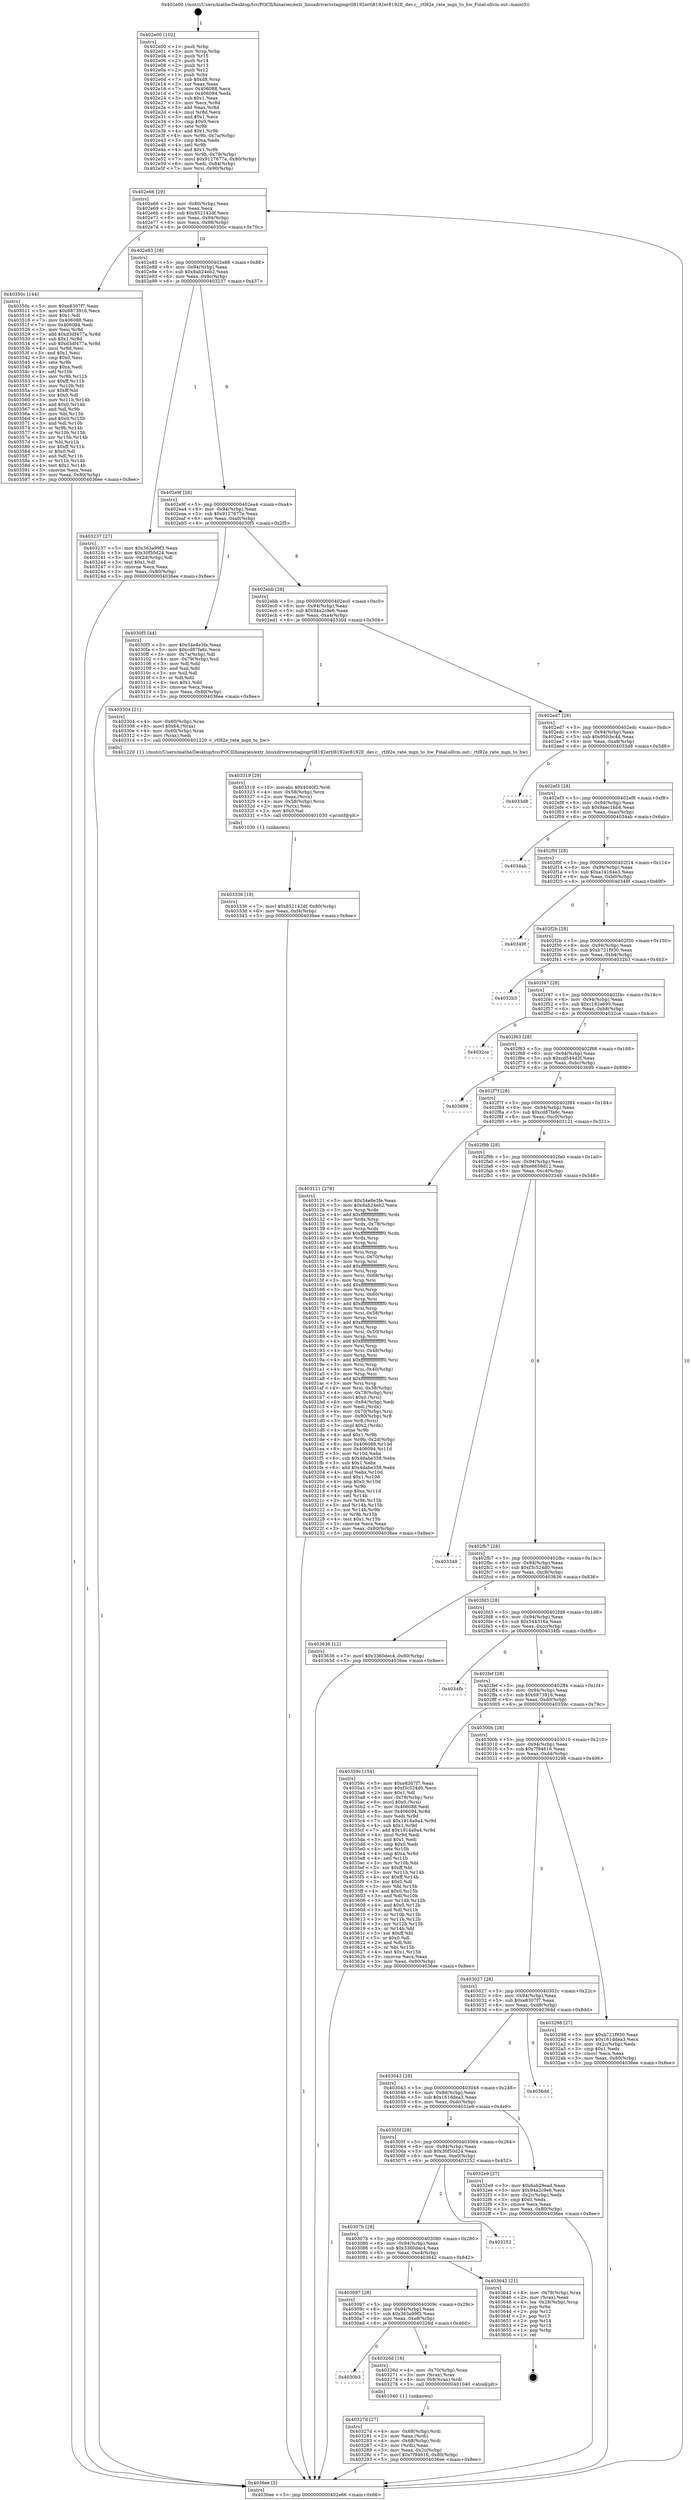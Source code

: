 digraph "0x402e00" {
  label = "0x402e00 (/mnt/c/Users/mathe/Desktop/tcc/POCII/binaries/extr_linuxdriversstagingrtl8192ertl8192er8192E_dev.c__rtl92e_rate_mgn_to_hw_Final-ollvm.out::main(0))"
  labelloc = "t"
  node[shape=record]

  Entry [label="",width=0.3,height=0.3,shape=circle,fillcolor=black,style=filled]
  "0x402e66" [label="{
     0x402e66 [29]\l
     | [instrs]\l
     &nbsp;&nbsp;0x402e66 \<+3\>: mov -0x80(%rbp),%eax\l
     &nbsp;&nbsp;0x402e69 \<+2\>: mov %eax,%ecx\l
     &nbsp;&nbsp;0x402e6b \<+6\>: sub $0x852142df,%ecx\l
     &nbsp;&nbsp;0x402e71 \<+6\>: mov %eax,-0x94(%rbp)\l
     &nbsp;&nbsp;0x402e77 \<+6\>: mov %ecx,-0x98(%rbp)\l
     &nbsp;&nbsp;0x402e7d \<+6\>: je 000000000040350c \<main+0x70c\>\l
  }"]
  "0x40350c" [label="{
     0x40350c [144]\l
     | [instrs]\l
     &nbsp;&nbsp;0x40350c \<+5\>: mov $0xe8307f7,%eax\l
     &nbsp;&nbsp;0x403511 \<+5\>: mov $0x6873916,%ecx\l
     &nbsp;&nbsp;0x403516 \<+2\>: mov $0x1,%dl\l
     &nbsp;&nbsp;0x403518 \<+7\>: mov 0x406088,%esi\l
     &nbsp;&nbsp;0x40351f \<+7\>: mov 0x406094,%edi\l
     &nbsp;&nbsp;0x403526 \<+3\>: mov %esi,%r8d\l
     &nbsp;&nbsp;0x403529 \<+7\>: add $0xd3df477a,%r8d\l
     &nbsp;&nbsp;0x403530 \<+4\>: sub $0x1,%r8d\l
     &nbsp;&nbsp;0x403534 \<+7\>: sub $0xd3df477a,%r8d\l
     &nbsp;&nbsp;0x40353b \<+4\>: imul %r8d,%esi\l
     &nbsp;&nbsp;0x40353f \<+3\>: and $0x1,%esi\l
     &nbsp;&nbsp;0x403542 \<+3\>: cmp $0x0,%esi\l
     &nbsp;&nbsp;0x403545 \<+4\>: sete %r9b\l
     &nbsp;&nbsp;0x403549 \<+3\>: cmp $0xa,%edi\l
     &nbsp;&nbsp;0x40354c \<+4\>: setl %r10b\l
     &nbsp;&nbsp;0x403550 \<+3\>: mov %r9b,%r11b\l
     &nbsp;&nbsp;0x403553 \<+4\>: xor $0xff,%r11b\l
     &nbsp;&nbsp;0x403557 \<+3\>: mov %r10b,%bl\l
     &nbsp;&nbsp;0x40355a \<+3\>: xor $0xff,%bl\l
     &nbsp;&nbsp;0x40355d \<+3\>: xor $0x0,%dl\l
     &nbsp;&nbsp;0x403560 \<+3\>: mov %r11b,%r14b\l
     &nbsp;&nbsp;0x403563 \<+4\>: and $0x0,%r14b\l
     &nbsp;&nbsp;0x403567 \<+3\>: and %dl,%r9b\l
     &nbsp;&nbsp;0x40356a \<+3\>: mov %bl,%r15b\l
     &nbsp;&nbsp;0x40356d \<+4\>: and $0x0,%r15b\l
     &nbsp;&nbsp;0x403571 \<+3\>: and %dl,%r10b\l
     &nbsp;&nbsp;0x403574 \<+3\>: or %r9b,%r14b\l
     &nbsp;&nbsp;0x403577 \<+3\>: or %r10b,%r15b\l
     &nbsp;&nbsp;0x40357a \<+3\>: xor %r15b,%r14b\l
     &nbsp;&nbsp;0x40357d \<+3\>: or %bl,%r11b\l
     &nbsp;&nbsp;0x403580 \<+4\>: xor $0xff,%r11b\l
     &nbsp;&nbsp;0x403584 \<+3\>: or $0x0,%dl\l
     &nbsp;&nbsp;0x403587 \<+3\>: and %dl,%r11b\l
     &nbsp;&nbsp;0x40358a \<+3\>: or %r11b,%r14b\l
     &nbsp;&nbsp;0x40358d \<+4\>: test $0x1,%r14b\l
     &nbsp;&nbsp;0x403591 \<+3\>: cmovne %ecx,%eax\l
     &nbsp;&nbsp;0x403594 \<+3\>: mov %eax,-0x80(%rbp)\l
     &nbsp;&nbsp;0x403597 \<+5\>: jmp 00000000004036ee \<main+0x8ee\>\l
  }"]
  "0x402e83" [label="{
     0x402e83 [28]\l
     | [instrs]\l
     &nbsp;&nbsp;0x402e83 \<+5\>: jmp 0000000000402e88 \<main+0x88\>\l
     &nbsp;&nbsp;0x402e88 \<+6\>: mov -0x94(%rbp),%eax\l
     &nbsp;&nbsp;0x402e8e \<+5\>: sub $0x8ab24eb2,%eax\l
     &nbsp;&nbsp;0x402e93 \<+6\>: mov %eax,-0x9c(%rbp)\l
     &nbsp;&nbsp;0x402e99 \<+6\>: je 0000000000403237 \<main+0x437\>\l
  }"]
  Exit [label="",width=0.3,height=0.3,shape=circle,fillcolor=black,style=filled,peripheries=2]
  "0x403237" [label="{
     0x403237 [27]\l
     | [instrs]\l
     &nbsp;&nbsp;0x403237 \<+5\>: mov $0x363a99f3,%eax\l
     &nbsp;&nbsp;0x40323c \<+5\>: mov $0x30f50d24,%ecx\l
     &nbsp;&nbsp;0x403241 \<+3\>: mov -0x2d(%rbp),%dl\l
     &nbsp;&nbsp;0x403244 \<+3\>: test $0x1,%dl\l
     &nbsp;&nbsp;0x403247 \<+3\>: cmovne %ecx,%eax\l
     &nbsp;&nbsp;0x40324a \<+3\>: mov %eax,-0x80(%rbp)\l
     &nbsp;&nbsp;0x40324d \<+5\>: jmp 00000000004036ee \<main+0x8ee\>\l
  }"]
  "0x402e9f" [label="{
     0x402e9f [28]\l
     | [instrs]\l
     &nbsp;&nbsp;0x402e9f \<+5\>: jmp 0000000000402ea4 \<main+0xa4\>\l
     &nbsp;&nbsp;0x402ea4 \<+6\>: mov -0x94(%rbp),%eax\l
     &nbsp;&nbsp;0x402eaa \<+5\>: sub $0x9127677e,%eax\l
     &nbsp;&nbsp;0x402eaf \<+6\>: mov %eax,-0xa0(%rbp)\l
     &nbsp;&nbsp;0x402eb5 \<+6\>: je 00000000004030f5 \<main+0x2f5\>\l
  }"]
  "0x403336" [label="{
     0x403336 [18]\l
     | [instrs]\l
     &nbsp;&nbsp;0x403336 \<+7\>: movl $0x852142df,-0x80(%rbp)\l
     &nbsp;&nbsp;0x40333d \<+6\>: mov %eax,-0xf4(%rbp)\l
     &nbsp;&nbsp;0x403343 \<+5\>: jmp 00000000004036ee \<main+0x8ee\>\l
  }"]
  "0x4030f5" [label="{
     0x4030f5 [44]\l
     | [instrs]\l
     &nbsp;&nbsp;0x4030f5 \<+5\>: mov $0x54e8e3fe,%eax\l
     &nbsp;&nbsp;0x4030fa \<+5\>: mov $0xcd87fa6c,%ecx\l
     &nbsp;&nbsp;0x4030ff \<+3\>: mov -0x7a(%rbp),%dl\l
     &nbsp;&nbsp;0x403102 \<+4\>: mov -0x79(%rbp),%sil\l
     &nbsp;&nbsp;0x403106 \<+3\>: mov %dl,%dil\l
     &nbsp;&nbsp;0x403109 \<+3\>: and %sil,%dil\l
     &nbsp;&nbsp;0x40310c \<+3\>: xor %sil,%dl\l
     &nbsp;&nbsp;0x40310f \<+3\>: or %dl,%dil\l
     &nbsp;&nbsp;0x403112 \<+4\>: test $0x1,%dil\l
     &nbsp;&nbsp;0x403116 \<+3\>: cmovne %ecx,%eax\l
     &nbsp;&nbsp;0x403119 \<+3\>: mov %eax,-0x80(%rbp)\l
     &nbsp;&nbsp;0x40311c \<+5\>: jmp 00000000004036ee \<main+0x8ee\>\l
  }"]
  "0x402ebb" [label="{
     0x402ebb [28]\l
     | [instrs]\l
     &nbsp;&nbsp;0x402ebb \<+5\>: jmp 0000000000402ec0 \<main+0xc0\>\l
     &nbsp;&nbsp;0x402ec0 \<+6\>: mov -0x94(%rbp),%eax\l
     &nbsp;&nbsp;0x402ec6 \<+5\>: sub $0x94a2c9e6,%eax\l
     &nbsp;&nbsp;0x402ecb \<+6\>: mov %eax,-0xa4(%rbp)\l
     &nbsp;&nbsp;0x402ed1 \<+6\>: je 0000000000403304 \<main+0x504\>\l
  }"]
  "0x4036ee" [label="{
     0x4036ee [5]\l
     | [instrs]\l
     &nbsp;&nbsp;0x4036ee \<+5\>: jmp 0000000000402e66 \<main+0x66\>\l
  }"]
  "0x402e00" [label="{
     0x402e00 [102]\l
     | [instrs]\l
     &nbsp;&nbsp;0x402e00 \<+1\>: push %rbp\l
     &nbsp;&nbsp;0x402e01 \<+3\>: mov %rsp,%rbp\l
     &nbsp;&nbsp;0x402e04 \<+2\>: push %r15\l
     &nbsp;&nbsp;0x402e06 \<+2\>: push %r14\l
     &nbsp;&nbsp;0x402e08 \<+2\>: push %r13\l
     &nbsp;&nbsp;0x402e0a \<+2\>: push %r12\l
     &nbsp;&nbsp;0x402e0c \<+1\>: push %rbx\l
     &nbsp;&nbsp;0x402e0d \<+7\>: sub $0xd8,%rsp\l
     &nbsp;&nbsp;0x402e14 \<+2\>: xor %eax,%eax\l
     &nbsp;&nbsp;0x402e16 \<+7\>: mov 0x406088,%ecx\l
     &nbsp;&nbsp;0x402e1d \<+7\>: mov 0x406094,%edx\l
     &nbsp;&nbsp;0x402e24 \<+3\>: sub $0x1,%eax\l
     &nbsp;&nbsp;0x402e27 \<+3\>: mov %ecx,%r8d\l
     &nbsp;&nbsp;0x402e2a \<+3\>: add %eax,%r8d\l
     &nbsp;&nbsp;0x402e2d \<+4\>: imul %r8d,%ecx\l
     &nbsp;&nbsp;0x402e31 \<+3\>: and $0x1,%ecx\l
     &nbsp;&nbsp;0x402e34 \<+3\>: cmp $0x0,%ecx\l
     &nbsp;&nbsp;0x402e37 \<+4\>: sete %r9b\l
     &nbsp;&nbsp;0x402e3b \<+4\>: and $0x1,%r9b\l
     &nbsp;&nbsp;0x402e3f \<+4\>: mov %r9b,-0x7a(%rbp)\l
     &nbsp;&nbsp;0x402e43 \<+3\>: cmp $0xa,%edx\l
     &nbsp;&nbsp;0x402e46 \<+4\>: setl %r9b\l
     &nbsp;&nbsp;0x402e4a \<+4\>: and $0x1,%r9b\l
     &nbsp;&nbsp;0x402e4e \<+4\>: mov %r9b,-0x79(%rbp)\l
     &nbsp;&nbsp;0x402e52 \<+7\>: movl $0x9127677e,-0x80(%rbp)\l
     &nbsp;&nbsp;0x402e59 \<+6\>: mov %edi,-0x84(%rbp)\l
     &nbsp;&nbsp;0x402e5f \<+7\>: mov %rsi,-0x90(%rbp)\l
  }"]
  "0x403319" [label="{
     0x403319 [29]\l
     | [instrs]\l
     &nbsp;&nbsp;0x403319 \<+10\>: movabs $0x4040f2,%rdi\l
     &nbsp;&nbsp;0x403323 \<+4\>: mov -0x58(%rbp),%rcx\l
     &nbsp;&nbsp;0x403327 \<+2\>: mov %eax,(%rcx)\l
     &nbsp;&nbsp;0x403329 \<+4\>: mov -0x58(%rbp),%rcx\l
     &nbsp;&nbsp;0x40332d \<+2\>: mov (%rcx),%esi\l
     &nbsp;&nbsp;0x40332f \<+2\>: mov $0x0,%al\l
     &nbsp;&nbsp;0x403331 \<+5\>: call 0000000000401030 \<printf@plt\>\l
     | [calls]\l
     &nbsp;&nbsp;0x401030 \{1\} (unknown)\l
  }"]
  "0x403304" [label="{
     0x403304 [21]\l
     | [instrs]\l
     &nbsp;&nbsp;0x403304 \<+4\>: mov -0x60(%rbp),%rax\l
     &nbsp;&nbsp;0x403308 \<+6\>: movl $0x64,(%rax)\l
     &nbsp;&nbsp;0x40330e \<+4\>: mov -0x60(%rbp),%rax\l
     &nbsp;&nbsp;0x403312 \<+2\>: mov (%rax),%edi\l
     &nbsp;&nbsp;0x403314 \<+5\>: call 0000000000401220 \<_rtl92e_rate_mgn_to_hw\>\l
     | [calls]\l
     &nbsp;&nbsp;0x401220 \{1\} (/mnt/c/Users/mathe/Desktop/tcc/POCII/binaries/extr_linuxdriversstagingrtl8192ertl8192er8192E_dev.c__rtl92e_rate_mgn_to_hw_Final-ollvm.out::_rtl92e_rate_mgn_to_hw)\l
  }"]
  "0x402ed7" [label="{
     0x402ed7 [28]\l
     | [instrs]\l
     &nbsp;&nbsp;0x402ed7 \<+5\>: jmp 0000000000402edc \<main+0xdc\>\l
     &nbsp;&nbsp;0x402edc \<+6\>: mov -0x94(%rbp),%eax\l
     &nbsp;&nbsp;0x402ee2 \<+5\>: sub $0x95fcbc4d,%eax\l
     &nbsp;&nbsp;0x402ee7 \<+6\>: mov %eax,-0xa8(%rbp)\l
     &nbsp;&nbsp;0x402eed \<+6\>: je 00000000004033d8 \<main+0x5d8\>\l
  }"]
  "0x40327d" [label="{
     0x40327d [27]\l
     | [instrs]\l
     &nbsp;&nbsp;0x40327d \<+4\>: mov -0x68(%rbp),%rdi\l
     &nbsp;&nbsp;0x403281 \<+2\>: mov %eax,(%rdi)\l
     &nbsp;&nbsp;0x403283 \<+4\>: mov -0x68(%rbp),%rdi\l
     &nbsp;&nbsp;0x403287 \<+2\>: mov (%rdi),%eax\l
     &nbsp;&nbsp;0x403289 \<+3\>: mov %eax,-0x2c(%rbp)\l
     &nbsp;&nbsp;0x40328c \<+7\>: movl $0x7f94616,-0x80(%rbp)\l
     &nbsp;&nbsp;0x403293 \<+5\>: jmp 00000000004036ee \<main+0x8ee\>\l
  }"]
  "0x4033d8" [label="{
     0x4033d8\l
  }", style=dashed]
  "0x402ef3" [label="{
     0x402ef3 [28]\l
     | [instrs]\l
     &nbsp;&nbsp;0x402ef3 \<+5\>: jmp 0000000000402ef8 \<main+0xf8\>\l
     &nbsp;&nbsp;0x402ef8 \<+6\>: mov -0x94(%rbp),%eax\l
     &nbsp;&nbsp;0x402efe \<+5\>: sub $0x9aec1bb4,%eax\l
     &nbsp;&nbsp;0x402f03 \<+6\>: mov %eax,-0xac(%rbp)\l
     &nbsp;&nbsp;0x402f09 \<+6\>: je 00000000004034ab \<main+0x6ab\>\l
  }"]
  "0x4030b3" [label="{
     0x4030b3\l
  }", style=dashed]
  "0x4034ab" [label="{
     0x4034ab\l
  }", style=dashed]
  "0x402f0f" [label="{
     0x402f0f [28]\l
     | [instrs]\l
     &nbsp;&nbsp;0x402f0f \<+5\>: jmp 0000000000402f14 \<main+0x114\>\l
     &nbsp;&nbsp;0x402f14 \<+6\>: mov -0x94(%rbp),%eax\l
     &nbsp;&nbsp;0x402f1a \<+5\>: sub $0xa14164e3,%eax\l
     &nbsp;&nbsp;0x402f1f \<+6\>: mov %eax,-0xb0(%rbp)\l
     &nbsp;&nbsp;0x402f25 \<+6\>: je 000000000040349f \<main+0x69f\>\l
  }"]
  "0x40326d" [label="{
     0x40326d [16]\l
     | [instrs]\l
     &nbsp;&nbsp;0x40326d \<+4\>: mov -0x70(%rbp),%rax\l
     &nbsp;&nbsp;0x403271 \<+3\>: mov (%rax),%rax\l
     &nbsp;&nbsp;0x403274 \<+4\>: mov 0x8(%rax),%rdi\l
     &nbsp;&nbsp;0x403278 \<+5\>: call 0000000000401040 \<atoi@plt\>\l
     | [calls]\l
     &nbsp;&nbsp;0x401040 \{1\} (unknown)\l
  }"]
  "0x40349f" [label="{
     0x40349f\l
  }", style=dashed]
  "0x402f2b" [label="{
     0x402f2b [28]\l
     | [instrs]\l
     &nbsp;&nbsp;0x402f2b \<+5\>: jmp 0000000000402f30 \<main+0x130\>\l
     &nbsp;&nbsp;0x402f30 \<+6\>: mov -0x94(%rbp),%eax\l
     &nbsp;&nbsp;0x402f36 \<+5\>: sub $0xb721f930,%eax\l
     &nbsp;&nbsp;0x402f3b \<+6\>: mov %eax,-0xb4(%rbp)\l
     &nbsp;&nbsp;0x402f41 \<+6\>: je 00000000004032b3 \<main+0x4b3\>\l
  }"]
  "0x403097" [label="{
     0x403097 [28]\l
     | [instrs]\l
     &nbsp;&nbsp;0x403097 \<+5\>: jmp 000000000040309c \<main+0x29c\>\l
     &nbsp;&nbsp;0x40309c \<+6\>: mov -0x94(%rbp),%eax\l
     &nbsp;&nbsp;0x4030a2 \<+5\>: sub $0x363a99f3,%eax\l
     &nbsp;&nbsp;0x4030a7 \<+6\>: mov %eax,-0xe8(%rbp)\l
     &nbsp;&nbsp;0x4030ad \<+6\>: je 000000000040326d \<main+0x46d\>\l
  }"]
  "0x4032b3" [label="{
     0x4032b3\l
  }", style=dashed]
  "0x402f47" [label="{
     0x402f47 [28]\l
     | [instrs]\l
     &nbsp;&nbsp;0x402f47 \<+5\>: jmp 0000000000402f4c \<main+0x14c\>\l
     &nbsp;&nbsp;0x402f4c \<+6\>: mov -0x94(%rbp),%eax\l
     &nbsp;&nbsp;0x402f52 \<+5\>: sub $0xc182e695,%eax\l
     &nbsp;&nbsp;0x402f57 \<+6\>: mov %eax,-0xb8(%rbp)\l
     &nbsp;&nbsp;0x402f5d \<+6\>: je 00000000004032ce \<main+0x4ce\>\l
  }"]
  "0x403642" [label="{
     0x403642 [21]\l
     | [instrs]\l
     &nbsp;&nbsp;0x403642 \<+4\>: mov -0x78(%rbp),%rax\l
     &nbsp;&nbsp;0x403646 \<+2\>: mov (%rax),%eax\l
     &nbsp;&nbsp;0x403648 \<+4\>: lea -0x28(%rbp),%rsp\l
     &nbsp;&nbsp;0x40364c \<+1\>: pop %rbx\l
     &nbsp;&nbsp;0x40364d \<+2\>: pop %r12\l
     &nbsp;&nbsp;0x40364f \<+2\>: pop %r13\l
     &nbsp;&nbsp;0x403651 \<+2\>: pop %r14\l
     &nbsp;&nbsp;0x403653 \<+2\>: pop %r15\l
     &nbsp;&nbsp;0x403655 \<+1\>: pop %rbp\l
     &nbsp;&nbsp;0x403656 \<+1\>: ret\l
  }"]
  "0x4032ce" [label="{
     0x4032ce\l
  }", style=dashed]
  "0x402f63" [label="{
     0x402f63 [28]\l
     | [instrs]\l
     &nbsp;&nbsp;0x402f63 \<+5\>: jmp 0000000000402f68 \<main+0x168\>\l
     &nbsp;&nbsp;0x402f68 \<+6\>: mov -0x94(%rbp),%eax\l
     &nbsp;&nbsp;0x402f6e \<+5\>: sub $0xcd544d3f,%eax\l
     &nbsp;&nbsp;0x402f73 \<+6\>: mov %eax,-0xbc(%rbp)\l
     &nbsp;&nbsp;0x402f79 \<+6\>: je 0000000000403699 \<main+0x899\>\l
  }"]
  "0x40307b" [label="{
     0x40307b [28]\l
     | [instrs]\l
     &nbsp;&nbsp;0x40307b \<+5\>: jmp 0000000000403080 \<main+0x280\>\l
     &nbsp;&nbsp;0x403080 \<+6\>: mov -0x94(%rbp),%eax\l
     &nbsp;&nbsp;0x403086 \<+5\>: sub $0x3360dec4,%eax\l
     &nbsp;&nbsp;0x40308b \<+6\>: mov %eax,-0xe4(%rbp)\l
     &nbsp;&nbsp;0x403091 \<+6\>: je 0000000000403642 \<main+0x842\>\l
  }"]
  "0x403699" [label="{
     0x403699\l
  }", style=dashed]
  "0x402f7f" [label="{
     0x402f7f [28]\l
     | [instrs]\l
     &nbsp;&nbsp;0x402f7f \<+5\>: jmp 0000000000402f84 \<main+0x184\>\l
     &nbsp;&nbsp;0x402f84 \<+6\>: mov -0x94(%rbp),%eax\l
     &nbsp;&nbsp;0x402f8a \<+5\>: sub $0xcd87fa6c,%eax\l
     &nbsp;&nbsp;0x402f8f \<+6\>: mov %eax,-0xc0(%rbp)\l
     &nbsp;&nbsp;0x402f95 \<+6\>: je 0000000000403121 \<main+0x321\>\l
  }"]
  "0x403252" [label="{
     0x403252\l
  }", style=dashed]
  "0x403121" [label="{
     0x403121 [278]\l
     | [instrs]\l
     &nbsp;&nbsp;0x403121 \<+5\>: mov $0x54e8e3fe,%eax\l
     &nbsp;&nbsp;0x403126 \<+5\>: mov $0x8ab24eb2,%ecx\l
     &nbsp;&nbsp;0x40312b \<+3\>: mov %rsp,%rdx\l
     &nbsp;&nbsp;0x40312e \<+4\>: add $0xfffffffffffffff0,%rdx\l
     &nbsp;&nbsp;0x403132 \<+3\>: mov %rdx,%rsp\l
     &nbsp;&nbsp;0x403135 \<+4\>: mov %rdx,-0x78(%rbp)\l
     &nbsp;&nbsp;0x403139 \<+3\>: mov %rsp,%rdx\l
     &nbsp;&nbsp;0x40313c \<+4\>: add $0xfffffffffffffff0,%rdx\l
     &nbsp;&nbsp;0x403140 \<+3\>: mov %rdx,%rsp\l
     &nbsp;&nbsp;0x403143 \<+3\>: mov %rsp,%rsi\l
     &nbsp;&nbsp;0x403146 \<+4\>: add $0xfffffffffffffff0,%rsi\l
     &nbsp;&nbsp;0x40314a \<+3\>: mov %rsi,%rsp\l
     &nbsp;&nbsp;0x40314d \<+4\>: mov %rsi,-0x70(%rbp)\l
     &nbsp;&nbsp;0x403151 \<+3\>: mov %rsp,%rsi\l
     &nbsp;&nbsp;0x403154 \<+4\>: add $0xfffffffffffffff0,%rsi\l
     &nbsp;&nbsp;0x403158 \<+3\>: mov %rsi,%rsp\l
     &nbsp;&nbsp;0x40315b \<+4\>: mov %rsi,-0x68(%rbp)\l
     &nbsp;&nbsp;0x40315f \<+3\>: mov %rsp,%rsi\l
     &nbsp;&nbsp;0x403162 \<+4\>: add $0xfffffffffffffff0,%rsi\l
     &nbsp;&nbsp;0x403166 \<+3\>: mov %rsi,%rsp\l
     &nbsp;&nbsp;0x403169 \<+4\>: mov %rsi,-0x60(%rbp)\l
     &nbsp;&nbsp;0x40316d \<+3\>: mov %rsp,%rsi\l
     &nbsp;&nbsp;0x403170 \<+4\>: add $0xfffffffffffffff0,%rsi\l
     &nbsp;&nbsp;0x403174 \<+3\>: mov %rsi,%rsp\l
     &nbsp;&nbsp;0x403177 \<+4\>: mov %rsi,-0x58(%rbp)\l
     &nbsp;&nbsp;0x40317b \<+3\>: mov %rsp,%rsi\l
     &nbsp;&nbsp;0x40317e \<+4\>: add $0xfffffffffffffff0,%rsi\l
     &nbsp;&nbsp;0x403182 \<+3\>: mov %rsi,%rsp\l
     &nbsp;&nbsp;0x403185 \<+4\>: mov %rsi,-0x50(%rbp)\l
     &nbsp;&nbsp;0x403189 \<+3\>: mov %rsp,%rsi\l
     &nbsp;&nbsp;0x40318c \<+4\>: add $0xfffffffffffffff0,%rsi\l
     &nbsp;&nbsp;0x403190 \<+3\>: mov %rsi,%rsp\l
     &nbsp;&nbsp;0x403193 \<+4\>: mov %rsi,-0x48(%rbp)\l
     &nbsp;&nbsp;0x403197 \<+3\>: mov %rsp,%rsi\l
     &nbsp;&nbsp;0x40319a \<+4\>: add $0xfffffffffffffff0,%rsi\l
     &nbsp;&nbsp;0x40319e \<+3\>: mov %rsi,%rsp\l
     &nbsp;&nbsp;0x4031a1 \<+4\>: mov %rsi,-0x40(%rbp)\l
     &nbsp;&nbsp;0x4031a5 \<+3\>: mov %rsp,%rsi\l
     &nbsp;&nbsp;0x4031a8 \<+4\>: add $0xfffffffffffffff0,%rsi\l
     &nbsp;&nbsp;0x4031ac \<+3\>: mov %rsi,%rsp\l
     &nbsp;&nbsp;0x4031af \<+4\>: mov %rsi,-0x38(%rbp)\l
     &nbsp;&nbsp;0x4031b3 \<+4\>: mov -0x78(%rbp),%rsi\l
     &nbsp;&nbsp;0x4031b7 \<+6\>: movl $0x0,(%rsi)\l
     &nbsp;&nbsp;0x4031bd \<+6\>: mov -0x84(%rbp),%edi\l
     &nbsp;&nbsp;0x4031c3 \<+2\>: mov %edi,(%rdx)\l
     &nbsp;&nbsp;0x4031c5 \<+4\>: mov -0x70(%rbp),%rsi\l
     &nbsp;&nbsp;0x4031c9 \<+7\>: mov -0x90(%rbp),%r8\l
     &nbsp;&nbsp;0x4031d0 \<+3\>: mov %r8,(%rsi)\l
     &nbsp;&nbsp;0x4031d3 \<+3\>: cmpl $0x2,(%rdx)\l
     &nbsp;&nbsp;0x4031d6 \<+4\>: setne %r9b\l
     &nbsp;&nbsp;0x4031da \<+4\>: and $0x1,%r9b\l
     &nbsp;&nbsp;0x4031de \<+4\>: mov %r9b,-0x2d(%rbp)\l
     &nbsp;&nbsp;0x4031e2 \<+8\>: mov 0x406088,%r10d\l
     &nbsp;&nbsp;0x4031ea \<+8\>: mov 0x406094,%r11d\l
     &nbsp;&nbsp;0x4031f2 \<+3\>: mov %r10d,%ebx\l
     &nbsp;&nbsp;0x4031f5 \<+6\>: sub $0x4dabe358,%ebx\l
     &nbsp;&nbsp;0x4031fb \<+3\>: sub $0x1,%ebx\l
     &nbsp;&nbsp;0x4031fe \<+6\>: add $0x4dabe358,%ebx\l
     &nbsp;&nbsp;0x403204 \<+4\>: imul %ebx,%r10d\l
     &nbsp;&nbsp;0x403208 \<+4\>: and $0x1,%r10d\l
     &nbsp;&nbsp;0x40320c \<+4\>: cmp $0x0,%r10d\l
     &nbsp;&nbsp;0x403210 \<+4\>: sete %r9b\l
     &nbsp;&nbsp;0x403214 \<+4\>: cmp $0xa,%r11d\l
     &nbsp;&nbsp;0x403218 \<+4\>: setl %r14b\l
     &nbsp;&nbsp;0x40321c \<+3\>: mov %r9b,%r15b\l
     &nbsp;&nbsp;0x40321f \<+3\>: and %r14b,%r15b\l
     &nbsp;&nbsp;0x403222 \<+3\>: xor %r14b,%r9b\l
     &nbsp;&nbsp;0x403225 \<+3\>: or %r9b,%r15b\l
     &nbsp;&nbsp;0x403228 \<+4\>: test $0x1,%r15b\l
     &nbsp;&nbsp;0x40322c \<+3\>: cmovne %ecx,%eax\l
     &nbsp;&nbsp;0x40322f \<+3\>: mov %eax,-0x80(%rbp)\l
     &nbsp;&nbsp;0x403232 \<+5\>: jmp 00000000004036ee \<main+0x8ee\>\l
  }"]
  "0x402f9b" [label="{
     0x402f9b [28]\l
     | [instrs]\l
     &nbsp;&nbsp;0x402f9b \<+5\>: jmp 0000000000402fa0 \<main+0x1a0\>\l
     &nbsp;&nbsp;0x402fa0 \<+6\>: mov -0x94(%rbp),%eax\l
     &nbsp;&nbsp;0x402fa6 \<+5\>: sub $0xe6658d12,%eax\l
     &nbsp;&nbsp;0x402fab \<+6\>: mov %eax,-0xc4(%rbp)\l
     &nbsp;&nbsp;0x402fb1 \<+6\>: je 0000000000403348 \<main+0x548\>\l
  }"]
  "0x40305f" [label="{
     0x40305f [28]\l
     | [instrs]\l
     &nbsp;&nbsp;0x40305f \<+5\>: jmp 0000000000403064 \<main+0x264\>\l
     &nbsp;&nbsp;0x403064 \<+6\>: mov -0x94(%rbp),%eax\l
     &nbsp;&nbsp;0x40306a \<+5\>: sub $0x30f50d24,%eax\l
     &nbsp;&nbsp;0x40306f \<+6\>: mov %eax,-0xe0(%rbp)\l
     &nbsp;&nbsp;0x403075 \<+6\>: je 0000000000403252 \<main+0x452\>\l
  }"]
  "0x4032e9" [label="{
     0x4032e9 [27]\l
     | [instrs]\l
     &nbsp;&nbsp;0x4032e9 \<+5\>: mov $0x6ab29ead,%eax\l
     &nbsp;&nbsp;0x4032ee \<+5\>: mov $0x94a2c9e6,%ecx\l
     &nbsp;&nbsp;0x4032f3 \<+3\>: mov -0x2c(%rbp),%edx\l
     &nbsp;&nbsp;0x4032f6 \<+3\>: cmp $0x0,%edx\l
     &nbsp;&nbsp;0x4032f9 \<+3\>: cmove %ecx,%eax\l
     &nbsp;&nbsp;0x4032fc \<+3\>: mov %eax,-0x80(%rbp)\l
     &nbsp;&nbsp;0x4032ff \<+5\>: jmp 00000000004036ee \<main+0x8ee\>\l
  }"]
  "0x403348" [label="{
     0x403348\l
  }", style=dashed]
  "0x402fb7" [label="{
     0x402fb7 [28]\l
     | [instrs]\l
     &nbsp;&nbsp;0x402fb7 \<+5\>: jmp 0000000000402fbc \<main+0x1bc\>\l
     &nbsp;&nbsp;0x402fbc \<+6\>: mov -0x94(%rbp),%eax\l
     &nbsp;&nbsp;0x402fc2 \<+5\>: sub $0xf3c524d0,%eax\l
     &nbsp;&nbsp;0x402fc7 \<+6\>: mov %eax,-0xc8(%rbp)\l
     &nbsp;&nbsp;0x402fcd \<+6\>: je 0000000000403636 \<main+0x836\>\l
  }"]
  "0x403043" [label="{
     0x403043 [28]\l
     | [instrs]\l
     &nbsp;&nbsp;0x403043 \<+5\>: jmp 0000000000403048 \<main+0x248\>\l
     &nbsp;&nbsp;0x403048 \<+6\>: mov -0x94(%rbp),%eax\l
     &nbsp;&nbsp;0x40304e \<+5\>: sub $0x161ddea3,%eax\l
     &nbsp;&nbsp;0x403053 \<+6\>: mov %eax,-0xdc(%rbp)\l
     &nbsp;&nbsp;0x403059 \<+6\>: je 00000000004032e9 \<main+0x4e9\>\l
  }"]
  "0x403636" [label="{
     0x403636 [12]\l
     | [instrs]\l
     &nbsp;&nbsp;0x403636 \<+7\>: movl $0x3360dec4,-0x80(%rbp)\l
     &nbsp;&nbsp;0x40363d \<+5\>: jmp 00000000004036ee \<main+0x8ee\>\l
  }"]
  "0x402fd3" [label="{
     0x402fd3 [28]\l
     | [instrs]\l
     &nbsp;&nbsp;0x402fd3 \<+5\>: jmp 0000000000402fd8 \<main+0x1d8\>\l
     &nbsp;&nbsp;0x402fd8 \<+6\>: mov -0x94(%rbp),%eax\l
     &nbsp;&nbsp;0x402fde \<+5\>: sub $0x544316a,%eax\l
     &nbsp;&nbsp;0x402fe3 \<+6\>: mov %eax,-0xcc(%rbp)\l
     &nbsp;&nbsp;0x402fe9 \<+6\>: je 00000000004034fb \<main+0x6fb\>\l
  }"]
  "0x4036dd" [label="{
     0x4036dd\l
  }", style=dashed]
  "0x4034fb" [label="{
     0x4034fb\l
  }", style=dashed]
  "0x402fef" [label="{
     0x402fef [28]\l
     | [instrs]\l
     &nbsp;&nbsp;0x402fef \<+5\>: jmp 0000000000402ff4 \<main+0x1f4\>\l
     &nbsp;&nbsp;0x402ff4 \<+6\>: mov -0x94(%rbp),%eax\l
     &nbsp;&nbsp;0x402ffa \<+5\>: sub $0x6873916,%eax\l
     &nbsp;&nbsp;0x402fff \<+6\>: mov %eax,-0xd0(%rbp)\l
     &nbsp;&nbsp;0x403005 \<+6\>: je 000000000040359c \<main+0x79c\>\l
  }"]
  "0x403027" [label="{
     0x403027 [28]\l
     | [instrs]\l
     &nbsp;&nbsp;0x403027 \<+5\>: jmp 000000000040302c \<main+0x22c\>\l
     &nbsp;&nbsp;0x40302c \<+6\>: mov -0x94(%rbp),%eax\l
     &nbsp;&nbsp;0x403032 \<+5\>: sub $0xe8307f7,%eax\l
     &nbsp;&nbsp;0x403037 \<+6\>: mov %eax,-0xd8(%rbp)\l
     &nbsp;&nbsp;0x40303d \<+6\>: je 00000000004036dd \<main+0x8dd\>\l
  }"]
  "0x40359c" [label="{
     0x40359c [154]\l
     | [instrs]\l
     &nbsp;&nbsp;0x40359c \<+5\>: mov $0xe8307f7,%eax\l
     &nbsp;&nbsp;0x4035a1 \<+5\>: mov $0xf3c524d0,%ecx\l
     &nbsp;&nbsp;0x4035a6 \<+2\>: mov $0x1,%dl\l
     &nbsp;&nbsp;0x4035a8 \<+4\>: mov -0x78(%rbp),%rsi\l
     &nbsp;&nbsp;0x4035ac \<+6\>: movl $0x0,(%rsi)\l
     &nbsp;&nbsp;0x4035b2 \<+7\>: mov 0x406088,%edi\l
     &nbsp;&nbsp;0x4035b9 \<+8\>: mov 0x406094,%r8d\l
     &nbsp;&nbsp;0x4035c1 \<+3\>: mov %edi,%r9d\l
     &nbsp;&nbsp;0x4035c4 \<+7\>: sub $0x1914a9a4,%r9d\l
     &nbsp;&nbsp;0x4035cb \<+4\>: sub $0x1,%r9d\l
     &nbsp;&nbsp;0x4035cf \<+7\>: add $0x1914a9a4,%r9d\l
     &nbsp;&nbsp;0x4035d6 \<+4\>: imul %r9d,%edi\l
     &nbsp;&nbsp;0x4035da \<+3\>: and $0x1,%edi\l
     &nbsp;&nbsp;0x4035dd \<+3\>: cmp $0x0,%edi\l
     &nbsp;&nbsp;0x4035e0 \<+4\>: sete %r10b\l
     &nbsp;&nbsp;0x4035e4 \<+4\>: cmp $0xa,%r8d\l
     &nbsp;&nbsp;0x4035e8 \<+4\>: setl %r11b\l
     &nbsp;&nbsp;0x4035ec \<+3\>: mov %r10b,%bl\l
     &nbsp;&nbsp;0x4035ef \<+3\>: xor $0xff,%bl\l
     &nbsp;&nbsp;0x4035f2 \<+3\>: mov %r11b,%r14b\l
     &nbsp;&nbsp;0x4035f5 \<+4\>: xor $0xff,%r14b\l
     &nbsp;&nbsp;0x4035f9 \<+3\>: xor $0x0,%dl\l
     &nbsp;&nbsp;0x4035fc \<+3\>: mov %bl,%r15b\l
     &nbsp;&nbsp;0x4035ff \<+4\>: and $0x0,%r15b\l
     &nbsp;&nbsp;0x403603 \<+3\>: and %dl,%r10b\l
     &nbsp;&nbsp;0x403606 \<+3\>: mov %r14b,%r12b\l
     &nbsp;&nbsp;0x403609 \<+4\>: and $0x0,%r12b\l
     &nbsp;&nbsp;0x40360d \<+3\>: and %dl,%r11b\l
     &nbsp;&nbsp;0x403610 \<+3\>: or %r10b,%r15b\l
     &nbsp;&nbsp;0x403613 \<+3\>: or %r11b,%r12b\l
     &nbsp;&nbsp;0x403616 \<+3\>: xor %r12b,%r15b\l
     &nbsp;&nbsp;0x403619 \<+3\>: or %r14b,%bl\l
     &nbsp;&nbsp;0x40361c \<+3\>: xor $0xff,%bl\l
     &nbsp;&nbsp;0x40361f \<+3\>: or $0x0,%dl\l
     &nbsp;&nbsp;0x403622 \<+2\>: and %dl,%bl\l
     &nbsp;&nbsp;0x403624 \<+3\>: or %bl,%r15b\l
     &nbsp;&nbsp;0x403627 \<+4\>: test $0x1,%r15b\l
     &nbsp;&nbsp;0x40362b \<+3\>: cmovne %ecx,%eax\l
     &nbsp;&nbsp;0x40362e \<+3\>: mov %eax,-0x80(%rbp)\l
     &nbsp;&nbsp;0x403631 \<+5\>: jmp 00000000004036ee \<main+0x8ee\>\l
  }"]
  "0x40300b" [label="{
     0x40300b [28]\l
     | [instrs]\l
     &nbsp;&nbsp;0x40300b \<+5\>: jmp 0000000000403010 \<main+0x210\>\l
     &nbsp;&nbsp;0x403010 \<+6\>: mov -0x94(%rbp),%eax\l
     &nbsp;&nbsp;0x403016 \<+5\>: sub $0x7f94616,%eax\l
     &nbsp;&nbsp;0x40301b \<+6\>: mov %eax,-0xd4(%rbp)\l
     &nbsp;&nbsp;0x403021 \<+6\>: je 0000000000403298 \<main+0x498\>\l
  }"]
  "0x403298" [label="{
     0x403298 [27]\l
     | [instrs]\l
     &nbsp;&nbsp;0x403298 \<+5\>: mov $0xb721f930,%eax\l
     &nbsp;&nbsp;0x40329d \<+5\>: mov $0x161ddea3,%ecx\l
     &nbsp;&nbsp;0x4032a2 \<+3\>: mov -0x2c(%rbp),%edx\l
     &nbsp;&nbsp;0x4032a5 \<+3\>: cmp $0x1,%edx\l
     &nbsp;&nbsp;0x4032a8 \<+3\>: cmovl %ecx,%eax\l
     &nbsp;&nbsp;0x4032ab \<+3\>: mov %eax,-0x80(%rbp)\l
     &nbsp;&nbsp;0x4032ae \<+5\>: jmp 00000000004036ee \<main+0x8ee\>\l
  }"]
  Entry -> "0x402e00" [label=" 1"]
  "0x402e66" -> "0x40350c" [label=" 1"]
  "0x402e66" -> "0x402e83" [label=" 10"]
  "0x403642" -> Exit [label=" 1"]
  "0x402e83" -> "0x403237" [label=" 1"]
  "0x402e83" -> "0x402e9f" [label=" 9"]
  "0x403636" -> "0x4036ee" [label=" 1"]
  "0x402e9f" -> "0x4030f5" [label=" 1"]
  "0x402e9f" -> "0x402ebb" [label=" 8"]
  "0x4030f5" -> "0x4036ee" [label=" 1"]
  "0x402e00" -> "0x402e66" [label=" 1"]
  "0x4036ee" -> "0x402e66" [label=" 10"]
  "0x40359c" -> "0x4036ee" [label=" 1"]
  "0x402ebb" -> "0x403304" [label=" 1"]
  "0x402ebb" -> "0x402ed7" [label=" 7"]
  "0x40350c" -> "0x4036ee" [label=" 1"]
  "0x402ed7" -> "0x4033d8" [label=" 0"]
  "0x402ed7" -> "0x402ef3" [label=" 7"]
  "0x403336" -> "0x4036ee" [label=" 1"]
  "0x402ef3" -> "0x4034ab" [label=" 0"]
  "0x402ef3" -> "0x402f0f" [label=" 7"]
  "0x403319" -> "0x403336" [label=" 1"]
  "0x402f0f" -> "0x40349f" [label=" 0"]
  "0x402f0f" -> "0x402f2b" [label=" 7"]
  "0x403304" -> "0x403319" [label=" 1"]
  "0x402f2b" -> "0x4032b3" [label=" 0"]
  "0x402f2b" -> "0x402f47" [label=" 7"]
  "0x403298" -> "0x4036ee" [label=" 1"]
  "0x402f47" -> "0x4032ce" [label=" 0"]
  "0x402f47" -> "0x402f63" [label=" 7"]
  "0x40327d" -> "0x4036ee" [label=" 1"]
  "0x402f63" -> "0x403699" [label=" 0"]
  "0x402f63" -> "0x402f7f" [label=" 7"]
  "0x403097" -> "0x4030b3" [label=" 0"]
  "0x402f7f" -> "0x403121" [label=" 1"]
  "0x402f7f" -> "0x402f9b" [label=" 6"]
  "0x403097" -> "0x40326d" [label=" 1"]
  "0x403121" -> "0x4036ee" [label=" 1"]
  "0x403237" -> "0x4036ee" [label=" 1"]
  "0x40307b" -> "0x403097" [label=" 1"]
  "0x402f9b" -> "0x403348" [label=" 0"]
  "0x402f9b" -> "0x402fb7" [label=" 6"]
  "0x40307b" -> "0x403642" [label=" 1"]
  "0x402fb7" -> "0x403636" [label=" 1"]
  "0x402fb7" -> "0x402fd3" [label=" 5"]
  "0x40305f" -> "0x40307b" [label=" 2"]
  "0x402fd3" -> "0x4034fb" [label=" 0"]
  "0x402fd3" -> "0x402fef" [label=" 5"]
  "0x40305f" -> "0x403252" [label=" 0"]
  "0x402fef" -> "0x40359c" [label=" 1"]
  "0x402fef" -> "0x40300b" [label=" 4"]
  "0x403043" -> "0x40305f" [label=" 2"]
  "0x40300b" -> "0x403298" [label=" 1"]
  "0x40300b" -> "0x403027" [label=" 3"]
  "0x4032e9" -> "0x4036ee" [label=" 1"]
  "0x403027" -> "0x4036dd" [label=" 0"]
  "0x403027" -> "0x403043" [label=" 3"]
  "0x40326d" -> "0x40327d" [label=" 1"]
  "0x403043" -> "0x4032e9" [label=" 1"]
}
